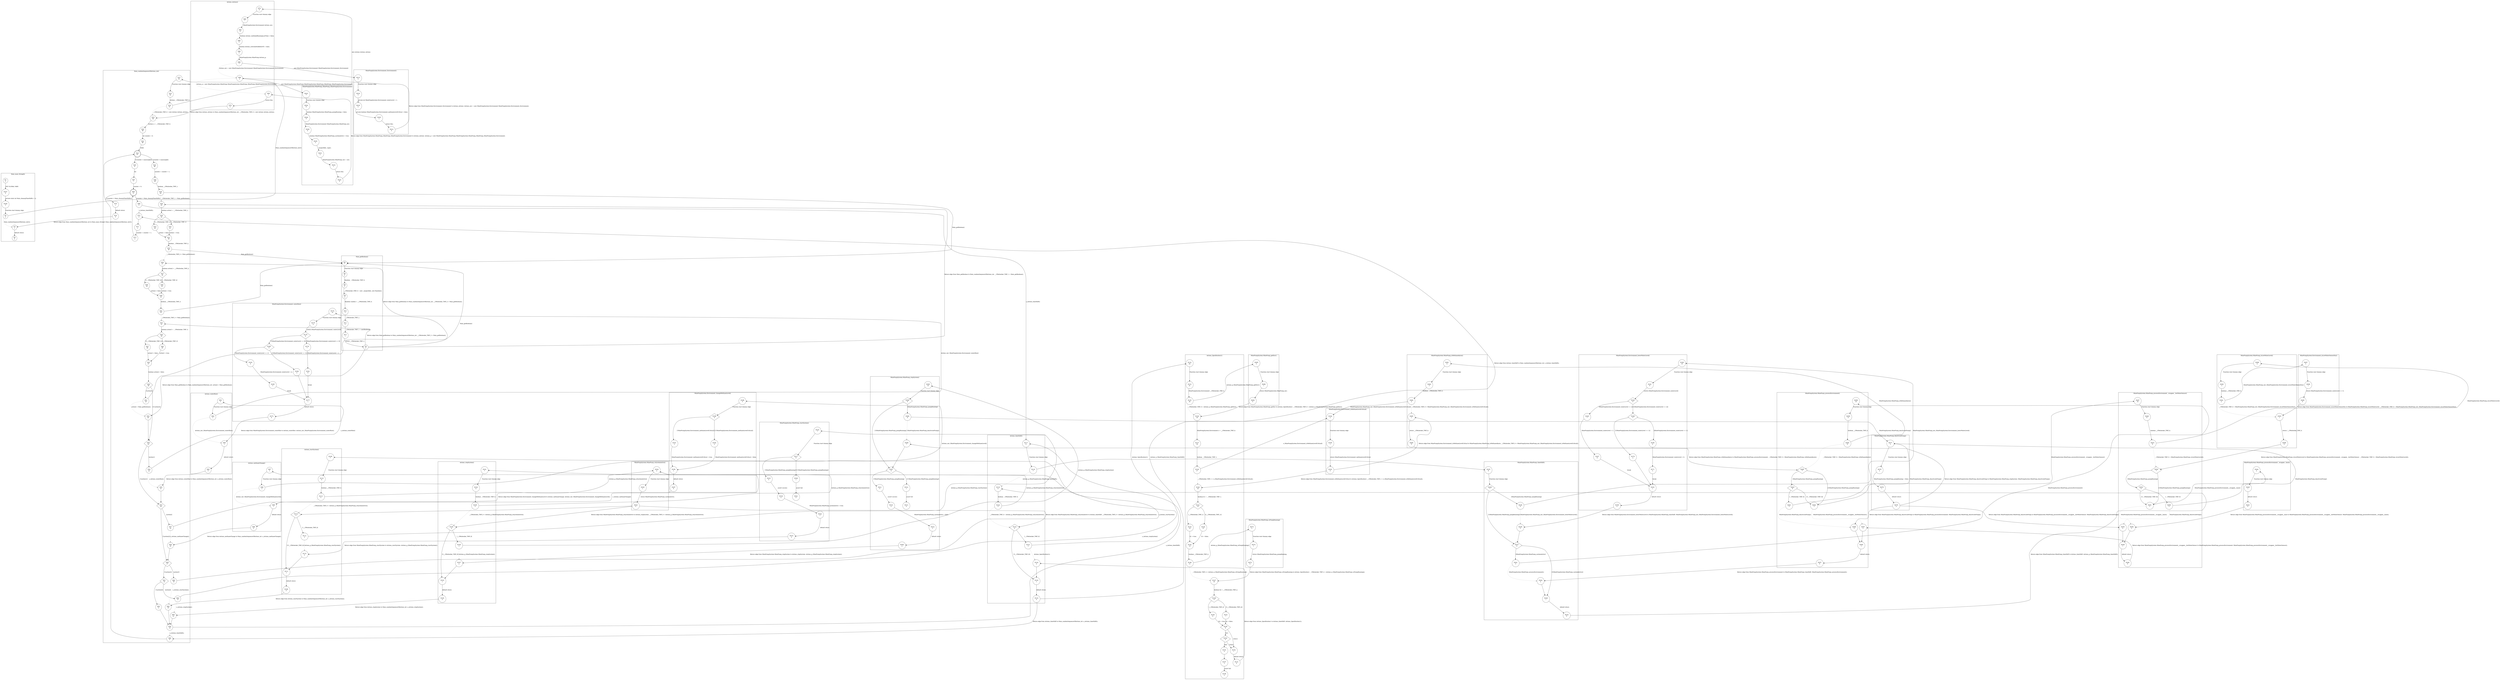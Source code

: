 digraph CFA {
1 [shape="circle" label="N1\n5"]
327 [shape="circle" label="N327\n4"]
328 [shape="circle" label="N328\n3"]
2 [shape="circle" label="N2\n2"]
15 [shape="circle" label="N15\n53"]
16 [shape="circle" label="N16\n52"]
18 [shape="circle" label="N18\n51"]
79 [shape="circle" label="N79\n8"]
80 [shape="circle" label="N80\n7"]
82 [shape="circle" label="N82\n6"]
84 [shape="circle" label="N84\n5"]
86 [shape="circle" label="N86\n4"]
88 [shape="circle" label="N88\n3"]
215 [shape="circle" label="N215\n4"]
216 [shape="circle" label="N216\n3"]
218 [shape="circle" label="N218\n2"]
220 [shape="circle" label="N220\n1"]
214 [shape="circle" label="N214\n0"]
89 [shape="circle" label="N89\n2"]
223 [shape="circle" label="N223\n7"]
224 [shape="circle" label="N224\n6"]
226 [shape="circle" label="N226\n5"]
228 [shape="circle" label="N228\n4"]
230 [shape="circle" label="N230\n3"]
231 [shape="circle" label="N231\n2"]
232 [shape="circle" label="N232\n1"]
222 [shape="circle" label="N222\n0"]
90 [shape="circle" label="N90\n1"]
78 [shape="circle" label="N78\n0"]
19 [shape="circle" label="N19\n50"]
20 [shape="circle" label="N20\n49"]
22 [shape="circle" label="N22\n48"]
23 [shape="doublecircle" label="N23\n47"]
24 [shape="circle" label="N24\n46"]
26 [shape="circle" label="N26\n45"]
28 [shape="circle" label="N28\n44"]
5 [shape="circle" label="N5\n7"]
6 [shape="circle" label="N6\n6"]
8 [shape="circle" label="N8\n5"]
9 [shape="circle" label="N9\n4"]
10 [shape="circle" label="N10\n3"]
12 [shape="circle" label="N12\n2"]
13 [shape="circle" label="N13\n1"]
4 [shape="circle" label="N4\n0"]
52 [shape="circle" label="N52\n24"]
50 [shape="diamond" label="N50\n23"]
54 [shape="circle" label="N54\n22"]
93 [shape="circle" label="N93\n3"]
94 [shape="circle" label="N94\n2"]
174 [shape="circle" label="N174\n10"]
175 [shape="circle" label="N175\n9"]
176 [shape="diamond" label="N176\n8"]
179 [shape="circle" label="N179\n7"]
181 [shape="circle" label="N181\n6"]
177 [shape="circle" label="N177\n1"]
173 [shape="circle" label="N173\n0"]
95 [shape="circle" label="N95\n1"]
92 [shape="circle" label="N92\n0"]
55 [shape="circle" label="N55\n21"]
53 [shape="diamond" label="N53\n20"]
57 [shape="circle" label="N57\n19"]
97 [shape="circle" label="N97\n3"]
98 [shape="circle" label="N98\n2"]
188 [shape="circle" label="N188\n5"]
189 [shape="diamond" label="N189\n4"]
191 [shape="circle" label="N191\n3"]
190 [shape="circle" label="N190\n1"]
187 [shape="circle" label="N187\n0"]
99 [shape="circle" label="N99\n1"]
96 [shape="circle" label="N96\n0"]
58 [shape="circle" label="N58\n18"]
56 [shape="diamond" label="N56\n17"]
60 [shape="circle" label="N60\n16"]
109 [shape="circle" label="N109\n7"]
110 [shape="circle" label="N110\n6"]
113 [shape="circle" label="N113\n5"]
324 [shape="circle" label="N324\n2"]
325 [shape="circle" label="N325\n1"]
323 [shape="circle" label="N323\n0"]
123 [shape="diamond" label="N123\n4"]
121 [shape="circle" label="N121\n3"]
132 [shape="circle" label="N132\n22"]
133 [shape="circle" label="N133\n21"]
135 [shape="circle" label="N135\n20"]
295 [shape="circle" label="N295\n2"]
296 [shape="circle" label="N296\n1"]
294 [shape="circle" label="N294\n0"]
136 [shape="circle" label="N136\n19"]
137 [shape="circle" label="N137\n18"]
139 [shape="circle" label="N139\n17"]
194 [shape="circle" label="N194\n2"]
195 [shape="circle" label="N195\n1"]
193 [shape="circle" label="N193\n0"]
285 [shape="circle" label="N285\n1"]
280 [shape="circle" label="N280\n0"]
265 [shape="diamond" label="N265\n7"]
263 [shape="diamond" label="N263\n6"]
261 [shape="circle" label="N261\n5"]
277 [shape="circle" label="N277\n3"]
278 [shape="circle" label="N278\n2"]
279 [shape="circle" label="N279\n1"]
276 [shape="circle" label="N276\n0"]
309 [shape="circle" label="N309\n7"]
307 [shape="diamond" label="N307\n6"]
311 [shape="circle" label="N311\n5"]
310 [shape="circle" label="N310\n4"]
314 [shape="circle" label="N314\n3"]
304 [shape="circle" label="N304\n2"]
107 [shape="circle" label="N107\n2"]
103 [shape="circle" label="N103\n1"]
100 [shape="circle" label="N100\n0"]
65 [shape="circle" label="N65\n12"]
59 [shape="circle" label="N59\n10"]
117 [shape="circle" label="N117\n8"]
118 [shape="circle" label="N118\n7"]
235 [shape="circle" label="N235\n8"]
236 [shape="diamond" label="N236\n7"]
238 [shape="circle" label="N238\n6"]
160 [shape="circle" label="N160\n10"]
161 [shape="circle" label="N161\n9"]
162 [shape="diamond" label="N162\n8"]
165 [shape="circle" label="N165\n7"]
167 [shape="circle" label="N167\n6"]
163 [shape="circle" label="N163\n1"]
159 [shape="circle" label="N159\n0"]
239 [shape="circle" label="N239\n5"]
237 [shape="diamond" label="N237\n4"]
241 [shape="circle" label="N241\n3"]
258 [shape="circle" label="N258\n10"]
259 [shape="circle" label="N259\n9"]
264 [shape="circle" label="N264\n8"]
281 [shape="circle" label="N281\n4"]
282 [shape="circle" label="N282\n3"]
284 [shape="circle" label="N284\n2"]
242 [shape="circle" label="N242\n2"]
240 [shape="circle" label="N240\n1"]
234 [shape="circle" label="N234\n0"]
119 [shape="circle" label="N119\n6"]
122 [shape="circle" label="N122\n5"]
166 [shape="diamond" label="N166\n5"]
169 [shape="circle" label="N169\n4"]
171 [shape="circle" label="N171\n3"]
170 [shape="circle" label="N170\n2"]
66 [shape="circle" label="N66\n9"]
312 [shape="circle" label="N312\n1"]
313 [shape="circle" label="N313\n0"]
255 [shape="circle" label="N255\n4"]
249 [shape="circle" label="N249\n1"]
246 [shape="circle" label="N246\n0"]
267 [shape="circle" label="N267\n2"]
260 [shape="circle" label="N260\n1"]
257 [shape="circle" label="N257\n0"]
266 [shape="circle" label="N266\n4"]
262 [shape="circle" label="N262\n3"]
247 [shape="circle" label="N247\n10"]
248 [shape="circle" label="N248\n9"]
253 [shape="circle" label="N253\n8"]
299 [shape="circle" label="N299\n4"]
300 [shape="circle" label="N300\n3"]
302 [shape="circle" label="N302\n2"]
207 [shape="circle" label="N207\n2"]
208 [shape="circle" label="N208\n1"]
206 [shape="circle" label="N206\n0"]
303 [shape="circle" label="N303\n1"]
298 [shape="circle" label="N298\n0"]
254 [shape="diamond" label="N254\n7"]
252 [shape="diamond" label="N252\n6"]
250 [shape="circle" label="N250\n5"]
251 [shape="circle" label="N251\n3"]
244 [shape="circle" label="N244\n2"]
245 [shape="circle" label="N245\n1"]
243 [shape="circle" label="N243\n0"]
256 [shape="circle" label="N256\n2"]
140 [shape="circle" label="N140\n16"]
141 [shape="diamond" label="N141\n15"]
143 [shape="circle" label="N143\n14"]
142 [shape="circle" label="N142\n12"]
146 [shape="circle" label="N146\n11"]
273 [shape="circle" label="N273\n2"]
274 [shape="circle" label="N274\n1"]
272 [shape="circle" label="N272\n0"]
147 [shape="circle" label="N147\n10"]
148 [shape="diamond" label="N148\n9"]
150 [shape="circle" label="N150\n8"]
149 [shape="diamond" label="N149\n6"]
154 [shape="diamond" label="N154\n5"]
153 [shape="circle" label="N153\n4"]
157 [shape="circle" label="N157\n3"]
158 [shape="circle" label="N158\n2"]
152 [shape="circle" label="N152\n1"]
131 [shape="circle" label="N131\n0"]
124 [shape="circle" label="N124\n2"]
120 [shape="circle" label="N120\n1"]
116 [shape="circle" label="N116\n0"]
72 [shape="circle" label="N72\n4"]
71 [shape="circle" label="N71\n3"]
73 [shape="circle" label="N73\n2"]
68 [shape="doublecircle" label="N68\n6"]
69 [shape="circle" label="N69\n5"]
70 [shape="circle" label="N70\n1"]
14 [shape="circle" label="N14\n0"]
3 [shape="circle" label="N3\n1"]
0 [shape="circle" label="N0\n0"]
151 [shape="circle" label="N151\n7"]
144 [shape="circle" label="N144\n13"]
106 [shape="diamond" label="N106\n4"]
104 [shape="circle" label="N104\n3"]
305 [shape="circle" label="N305\n10"]
306 [shape="diamond" label="N306\n9"]
308 [shape="circle" label="N308\n8"]
114 [shape="diamond" label="N114\n4"]
112 [shape="circle" label="N112\n3"]
316 [shape="circle" label="N316\n7"]
317 [shape="diamond" label="N317\n6"]
319 [shape="circle" label="N319\n5"]
318 [shape="circle" label="N318\n4"]
322 [shape="circle" label="N322\n3"]
315 [shape="circle" label="N315\n2"]
115 [shape="circle" label="N115\n2"]
111 [shape="circle" label="N111\n1"]
108 [shape="circle" label="N108\n0"]
62 [shape="circle" label="N62\n15"]
320 [shape="circle" label="N320\n1"]
321 [shape="circle" label="N321\n0"]
61 [shape="diamond" label="N61\n14"]
64 [shape="circle" label="N64\n13"]
101 [shape="circle" label="N101\n7"]
102 [shape="circle" label="N102\n6"]
105 [shape="circle" label="N105\n5"]
63 [shape="circle" label="N63\n11"]
192 [shape="circle" label="N192\n2"]
180 [shape="diamond" label="N180\n5"]
183 [shape="circle" label="N183\n4"]
185 [shape="circle" label="N185\n3"]
184 [shape="circle" label="N184\n2"]
43 [shape="circle" label="N43\n31"]
44 [shape="diamond" label="N44\n30"]
46 [shape="circle" label="N46\n29"]
45 [shape="circle" label="N45\n27"]
49 [shape="diamond" label="N49\n26"]
51 [shape="circle" label="N51\n25"]
47 [shape="circle" label="N47\n28"]
36 [shape="circle" label="N36\n37"]
37 [shape="diamond" label="N37\n36"]
39 [shape="circle" label="N39\n35"]
38 [shape="circle" label="N38\n33"]
42 [shape="circle" label="N42\n32"]
40 [shape="circle" label="N40\n34"]
29 [shape="circle" label="N29\n43"]
30 [shape="diamond" label="N30\n42"]
32 [shape="circle" label="N32\n41"]
31 [shape="circle" label="N31\n39"]
35 [shape="circle" label="N35\n38"]
33 [shape="circle" label="N33\n40"]
25 [shape="circle" label="N25\n8"]
67 [shape="circle" label="N67\n7"]
node [shape="circle"]
subgraph cluster_Actions_Actions {
label="Actions_Actions()"
79 -> 80 [label="Function start dummy edge"]
80 -> 82 [label=" MinePumpSystem.Environment Actions_env;"]
82 -> 84 [label=" boolean Actions_methAndRunningLastTime = false;"]
84 -> 86 [label=" boolean Actions_switchedOnBeforeTS = false;"]
86 -> 88 [label=" MinePumpSystem.MinePump Actions_p;"]
88 -> 89 [label="Actions_env = new MinePumpSystem.Environment MinePumpSystem.Environment_Environment;" style="dotted" arrowhead="empty"]
89 -> 90 [label="Actions_p = new MinePumpSystem.MinePump MinePumpSystem.MinePump_MinePump_MinePumpSystem.Environment;" style="dotted" arrowhead="empty"]
90 -> 78 [label="return this;"]}
subgraph cluster_Actions_Specification1 {
label="Actions_Specification1()"
132 -> 133 [label="Function start dummy edge"]
133 -> 135 [label="MinePumpSystem.Environment __CPAchecker_TMP_0;"]
135 -> 136 [label="__CPAchecker_TMP_0 = Actions_p_MinePumpSystem.MinePump_getEnv();" style="dotted" arrowhead="empty"]
136 -> 137 [label="MinePumpSystem.Environment e = __CPAchecker_TMP_0;"]
137 -> 139 [label="boolean __CPAchecker_TMP_1;"]
139 -> 140 [label="__CPAchecker_TMP_1 = e_MinePumpSystem.Environment_isMethaneLevelCritical();" style="dotted" arrowhead="empty"]
140 -> 141 [label="boolean b1 = __CPAchecker_TMP_1;"]
141 -> 144 [label="[!(__CPAchecker_TMP_1)]"]
141 -> 143 [label="[__CPAchecker_TMP_1]"]
143 -> 142 [label="b1 = true;"]
142 -> 146 [label="boolean __CPAchecker_TMP_2;"]
146 -> 147 [label="__CPAchecker_TMP_2 = Actions_p_MinePumpSystem.MinePump_isPumpRunning();" style="dotted" arrowhead="empty"]
147 -> 148 [label="boolean b2 = __CPAchecker_TMP_2;"]
148 -> 151 [label="[!(__CPAchecker_TMP_2)]"]
148 -> 150 [label="[__CPAchecker_TMP_2]"]
150 -> 149 [label="b2 = true;"]
149 -> 152 [label="[!(b1)]"]
149 -> 154 [label="[b1]"]
154 -> 152 [label="[!(b2)]"]
154 -> 153 [label="[b2]"]
153 -> 157 [label=""]
157 -> 158 [label="assert fail"]
152 -> 131 [label="default return"]
151 -> 149 [label="b2 = false;"]
144 -> 142 [label="b1 = false;"]}
subgraph cluster_Actions_getSystemState {
label="Actions_getSystemState()"
}
subgraph cluster_Actions_methaneChange {
label="Actions_methaneChange()"
97 -> 98 [label="Function start dummy edge"]
98 -> 99 [label="Actions_env_MinePumpSystem.Environment_changeMethaneLevel();" style="dotted" arrowhead="empty"]
99 -> 96 [label="default return"]}
subgraph cluster_Actions_startSystem {
label="Actions_startSystem()"
109 -> 110 [label="Function start dummy edge"]
110 -> 113 [label="boolean __CPAchecker_TMP_0;"]
113 -> 114 [label="__CPAchecker_TMP_0 = Actions_p_MinePumpSystem.MinePump_isSystemActive();" style="dotted" arrowhead="empty"]
114 -> 111 [label="[!(!__CPAchecker_TMP_0)]"]
114 -> 112 [label="[!__CPAchecker_TMP_0]"]
112 -> 115 [label="Actions_p_MinePumpSystem.MinePump_startSystem();" style="dotted" arrowhead="empty"]
115 -> 111 [label=""]
111 -> 108 [label="default return"]}
subgraph cluster_Actions_stopSystem {
label="Actions_stopSystem()"
107 -> 103 [label=""]
103 -> 100 [label="default return"]
106 -> 103 [label="[!(__CPAchecker_TMP_0)]"]
106 -> 104 [label="[__CPAchecker_TMP_0]"]
104 -> 107 [label="Actions_p_MinePumpSystem.MinePump_stopSystem();" style="dotted" arrowhead="empty"]
101 -> 102 [label="Function start dummy edge"]
102 -> 105 [label="boolean __CPAchecker_TMP_0;"]
105 -> 106 [label="__CPAchecker_TMP_0 = Actions_p_MinePumpSystem.MinePump_isSystemActive();" style="dotted" arrowhead="empty"]}
subgraph cluster_Actions_timeShift {
label="Actions_timeShift()"
123 -> 120 [label="[!(__CPAchecker_TMP_0)]"]
123 -> 121 [label="[__CPAchecker_TMP_0]"]
121 -> 124 [label="Actions_Specification1();" style="dotted" arrowhead="empty"]
117 -> 118 [label="Function start dummy edge"]
118 -> 119 [label="Actions_p_MinePumpSystem.MinePump_timeShift();" style="dotted" arrowhead="empty"]
119 -> 122 [label="boolean __CPAchecker_TMP_0;"]
122 -> 123 [label="__CPAchecker_TMP_0 = Actions_p_MinePumpSystem.MinePump_isSystemActive();" style="dotted" arrowhead="empty"]
124 -> 120 [label=""]
120 -> 116 [label="default return"]}
subgraph cluster_Actions_waterRise {
label="Actions_waterRise()"
93 -> 94 [label="Function start dummy edge"]
94 -> 95 [label="Actions_env_MinePumpSystem.Environment_waterRise();" style="dotted" arrowhead="empty"]
95 -> 92 [label="default return"]}
subgraph cluster_Main_Main {
label="Main_Main()"
}
subgraph cluster_Main_getBoolean {
label="Main_getBoolean()"
5 -> 6 [label="Function start dummy edge"]
6 -> 8 [label="Random __CPAchecker_TMP_0;"]
8 -> 9 [label="__CPAchecker_TMP_0 = new _unspecified_ new Random();"]
9 -> 10 [label="Random random = __CPAchecker_TMP_0;"]
10 -> 12 [label="__CPAchecker_TMP_1;"]
12 -> 13 [label="__CPAchecker_TMP_1 = nextBoolean();"]
13 -> 4 [label="return __CPAchecker_TMP_1;"]}
subgraph cluster_Main_main_String_array {
label="Main_main_String[]()"
1 -> 327 [label="INIT GLOBAL VARS"]
327 -> 328 [label="private static int Main_cleanupTimeShifts = 2;"]
328 -> 2 [label="Function start dummy edge"]
2 -> 3 [label="Main_randomSequenceOfActions_int(3);" style="dotted" arrowhead="empty"]
3 -> 0 [label="default return"]}
subgraph cluster_Main_randomSequenceOfActions_int {
label="Main_randomSequenceOfActions_int()"
15 -> 16 [label="Function start dummy edge"]
16 -> 18 [label="Actions __CPAchecker_TMP_0;"]
18 -> 19 [label="__CPAchecker_TMP_0 = new Actions Actions_Actions;" style="dotted" arrowhead="empty"]
19 -> 20 [label="Actions a = __CPAchecker_TMP_0;"]
20 -> 22 [label="int counter = 0;"]
22 -> 23 [label="while"]
23 -> 25 [label="[!(counter < maxLength)]"]
23 -> 24 [label="[counter < maxLength]"]
24 -> 26 [label="counter = counter + 1;"]
26 -> 28 [label="boolean __CPAchecker_TMP_1;"]
28 -> 29 [label="__CPAchecker_TMP_1 = Main_getBoolean();" style="dotted" arrowhead="empty"]
52 -> 50 [label=""]
50 -> 53 [label="[!(action1)]"]
50 -> 54 [label="[action1]"]
54 -> 55 [label="a_Actions_waterRise();" style="dotted" arrowhead="empty"]
55 -> 53 [label=""]
53 -> 56 [label="[!(action2)]"]
53 -> 57 [label="[action2]"]
57 -> 58 [label="a_Actions_methaneChange();" style="dotted" arrowhead="empty"]
58 -> 56 [label=""]
56 -> 61 [label="[!(action3)]"]
56 -> 60 [label="[action3]"]
60 -> 62 [label="a_Actions_startSystem();" style="dotted" arrowhead="empty"]
65 -> 59 [label=""]
59 -> 66 [label="a_Actions_timeShift();" style="dotted" arrowhead="empty"]
66 -> 23 [label=""]
72 -> 71 [label=""]
71 -> 73 [label="counter = counter + 1;"]
73 -> 68 [label=""]
68 -> 70 [label="[!(counter < Main_cleanupTimeShifts)]"]
68 -> 69 [label="[counter < Main_cleanupTimeShifts]"]
69 -> 72 [label="a_Actions_timeShift();" style="dotted" arrowhead="empty"]
70 -> 14 [label="default return"]
62 -> 59 [label=""]
61 -> 63 [label="[!(action4)]"]
61 -> 64 [label="[action4]"]
64 -> 65 [label="a_Actions_stopSystem();" style="dotted" arrowhead="empty"]
63 -> 59 [label=""]
43 -> 44 [label="boolean action3 = __CPAchecker_TMP_3;"]
44 -> 47 [label="[!(__CPAchecker_TMP_3)]"]
44 -> 46 [label="[__CPAchecker_TMP_3]"]
46 -> 45 [label="action3 = true;"]
45 -> 49 [label="boolean action4 = false;"]
49 -> 50 [label="[!(!action3)]"]
49 -> 51 [label="[!action3]"]
51 -> 52 [label="action4 = Main_getBoolean();" style="dotted" arrowhead="empty"]
47 -> 45 [label="action3 = false;"]
36 -> 37 [label="boolean action2 = __CPAchecker_TMP_2;"]
37 -> 40 [label="[!(__CPAchecker_TMP_2)]"]
37 -> 39 [label="[__CPAchecker_TMP_2]"]
39 -> 38 [label="action2 = true;"]
38 -> 42 [label="boolean __CPAchecker_TMP_3;"]
42 -> 43 [label="__CPAchecker_TMP_3 = Main_getBoolean();" style="dotted" arrowhead="empty"]
40 -> 38 [label="action2 = false;"]
29 -> 30 [label="boolean action1 = __CPAchecker_TMP_1;"]
30 -> 33 [label="[!(__CPAchecker_TMP_1)]"]
30 -> 32 [label="[__CPAchecker_TMP_1]"]
32 -> 31 [label="action1 = true;"]
31 -> 35 [label="boolean __CPAchecker_TMP_2;"]
35 -> 36 [label="__CPAchecker_TMP_2 = Main_getBoolean();" style="dotted" arrowhead="empty"]
33 -> 31 [label="action1 = false;"]
25 -> 67 [label="for"]
67 -> 68 [label="counter = 0;"]}
subgraph cluster_MinePumpSystem_Environment_Environment {
label="MinePumpSystem.Environment_Environment()"
215 -> 216 [label="Function start dummy edge"]
216 -> 218 [label="private int MinePumpSystem.Environment_waterLevel = 1;"]
218 -> 220 [label="private boolean MinePumpSystem.Environment_methaneLevelCritical = false;"]
220 -> 214 [label="return this;"]}
subgraph cluster_MinePumpSystem_Environment_changeMethaneLevel {
label="MinePumpSystem.Environment_changeMethaneLevel()"
188 -> 189 [label="Function start dummy edge"]
189 -> 192 [label="[!(!MinePumpSystem.Environment_methaneLevelCritical)]"]
189 -> 191 [label="[!MinePumpSystem.Environment_methaneLevelCritical]"]
191 -> 190 [label="MinePumpSystem.Environment_methaneLevelCritical = true;"]
190 -> 187 [label="default return"]
192 -> 190 [label="MinePumpSystem.Environment_methaneLevelCritical = false;"]}
subgraph cluster_MinePumpSystem_Environment_getWaterLevel {
label="MinePumpSystem.Environment_getWaterLevel()"
}
subgraph cluster_MinePumpSystem_Environment_isHighWaterSensorDry {
label="MinePumpSystem.Environment_isHighWaterSensorDry()"
}
subgraph cluster_MinePumpSystem_Environment_isLowWaterSensorDry {
label="MinePumpSystem.Environment_isLowWaterSensorDry()"
207 -> 208 [label="Function start dummy edge"]
208 -> 206 [label="return MinePumpSystem.Environment_waterLevel == 0;"]}
subgraph cluster_MinePumpSystem_Environment_isMethaneLevelCritical {
label="MinePumpSystem.Environment_isMethaneLevelCritical()"
194 -> 195 [label="Function start dummy edge"]
195 -> 193 [label="return MinePumpSystem.Environment_methaneLevelCritical;"]}
subgraph cluster_MinePumpSystem_Environment_lowerWaterLevel {
label="MinePumpSystem.Environment_lowerWaterLevel()"
160 -> 161 [label="Function start dummy edge"]
161 -> 162 [label="switch (MinePumpSystem.Environment_waterLevel)"]
162 -> 166 [label="[!(MinePumpSystem.Environment_waterLevel == 2)]"]
162 -> 165 [label="[MinePumpSystem.Environment_waterLevel == 2]"]
165 -> 167 [label="MinePumpSystem.Environment_waterLevel = 1;"]
167 -> 163 [label="break"]
163 -> 159 [label="default return"]
166 -> 170 [label="[!(MinePumpSystem.Environment_waterLevel == 1)]"]
166 -> 169 [label="[MinePumpSystem.Environment_waterLevel == 1]"]
169 -> 171 [label="MinePumpSystem.Environment_waterLevel = 0;"]
171 -> 163 [label="break"]
170 -> 163 [label=""]}
subgraph cluster_MinePumpSystem_Environment_toString {
label="MinePumpSystem.Environment_toString()"
}
subgraph cluster_MinePumpSystem_Environment_waterRise {
label="MinePumpSystem.Environment_waterRise()"
174 -> 175 [label="Function start dummy edge"]
175 -> 176 [label="switch (MinePumpSystem.Environment_waterLevel)"]
176 -> 180 [label="[!(MinePumpSystem.Environment_waterLevel == 0)]"]
176 -> 179 [label="[MinePumpSystem.Environment_waterLevel == 0]"]
179 -> 181 [label="MinePumpSystem.Environment_waterLevel = 1;"]
181 -> 177 [label="break"]
177 -> 173 [label="default return"]
180 -> 184 [label="[!(MinePumpSystem.Environment_waterLevel == 1)]"]
180 -> 183 [label="[MinePumpSystem.Environment_waterLevel == 1]"]
183 -> 185 [label="MinePumpSystem.Environment_waterLevel = 2;"]
185 -> 177 [label="break"]
184 -> 177 [label=""]}
subgraph cluster_MinePumpSystem_MinePump_MinePump_MinePumpSystem_Environment {
label="MinePumpSystem.MinePump_MinePump_MinePumpSystem.Environment()"
223 -> 224 [label="Function start dummy edge"]
224 -> 226 [label=" boolean MinePumpSystem.MinePump_pumpRunning = false;"]
226 -> 228 [label=" MinePumpSystem.Environment MinePumpSystem.MinePump_env;"]
228 -> 230 [label=" boolean MinePumpSystem.MinePump_systemActive = true;"]
230 -> 231 [label="_unspecified_ super;"]
231 -> 232 [label="MinePumpSystem.MinePump_env = env;"]
232 -> 222 [label="return this;"]}
subgraph cluster_MinePumpSystem_MinePump_activatePump {
label="MinePumpSystem.MinePump_activatePump()"
}
subgraph cluster_MinePumpSystem_MinePump_deactivatePump {
label="MinePumpSystem.MinePump_deactivatePump()"
277 -> 278 [label="Function start dummy edge"]
278 -> 279 [label="MinePumpSystem.MinePump_pumpRunning = false;"]
279 -> 276 [label="default return"]}
subgraph cluster_MinePumpSystem_MinePump_getEnv {
label="MinePumpSystem.MinePump_getEnv()"
295 -> 296 [label="Function start dummy edge"]
296 -> 294 [label="return MinePumpSystem.MinePump_env;"]}
subgraph cluster_MinePumpSystem_MinePump_isLowWaterLevel {
label="MinePumpSystem.MinePump_isLowWaterLevel()"
299 -> 300 [label="Function start dummy edge"]
300 -> 302 [label="boolean __CPAchecker_TMP_0;"]
302 -> 303 [label="__CPAchecker_TMP_0 = MinePumpSystem.MinePump_env_MinePumpSystem.Environment_isLowWaterSensorDry();" style="dotted" arrowhead="empty"]
303 -> 298 [label="return !__CPAchecker_TMP_0;"]}
subgraph cluster_MinePumpSystem_MinePump_isMethaneAlarm {
label="MinePumpSystem.MinePump_isMethaneAlarm()"
285 -> 280 [label="return __CPAchecker_TMP_0;"]
281 -> 282 [label="Function start dummy edge"]
282 -> 284 [label="boolean __CPAchecker_TMP_0;"]
284 -> 285 [label="__CPAchecker_TMP_0 = MinePumpSystem.MinePump_env_MinePumpSystem.Environment_isMethaneLevelCritical();" style="dotted" arrowhead="empty"]}
subgraph cluster_MinePumpSystem_MinePump_isPumpRunning {
label="MinePumpSystem.MinePump_isPumpRunning()"
273 -> 274 [label="Function start dummy edge"]
274 -> 272 [label="return MinePumpSystem.MinePump_pumpRunning;"]}
subgraph cluster_MinePumpSystem_MinePump_isSystemActive {
label="MinePumpSystem.MinePump_isSystemActive()"
324 -> 325 [label="Function start dummy edge"]
325 -> 323 [label="return MinePumpSystem.MinePump_systemActive;"]}
subgraph cluster_MinePumpSystem_MinePump_processEnvironment {
label="MinePumpSystem.MinePump_processEnvironment()"
265 -> 262 [label="[!(MinePumpSystem.MinePump_pumpRunning)]"]
265 -> 263 [label="[MinePumpSystem.MinePump_pumpRunning]"]
263 -> 262 [label="[!(__CPAchecker_TMP_0)]"]
263 -> 261 [label="[__CPAchecker_TMP_0]"]
261 -> 266 [label="MinePumpSystem.MinePump_deactivatePump();" style="dotted" arrowhead="empty"]
258 -> 259 [label="Function start dummy edge"]
259 -> 264 [label="boolean __CPAchecker_TMP_0;"]
264 -> 265 [label="__CPAchecker_TMP_0 = MinePumpSystem.MinePump_isMethaneAlarm();" style="dotted" arrowhead="empty"]
267 -> 260 [label=""]
260 -> 257 [label="default return"]
266 -> 260 [label=""]
262 -> 267 [label="MinePumpSystem.MinePump_processEnvironment__wrappee__lowWaterSensor();" style="dotted" arrowhead="empty"]}
subgraph cluster_MinePumpSystem_MinePump_processEnvironment__wrappee__base {
label="MinePumpSystem.MinePump_processEnvironment__wrappee__base()"
244 -> 245 [label="Function start dummy edge"]
245 -> 243 [label="default return"]}
subgraph cluster_MinePumpSystem_MinePump_processEnvironment__wrappee__lowWaterSensor {
label="MinePumpSystem.MinePump_processEnvironment__wrappee__lowWaterSensor()"
255 -> 249 [label=""]
249 -> 246 [label="default return"]
247 -> 248 [label="Function start dummy edge"]
248 -> 253 [label="boolean __CPAchecker_TMP_0;"]
253 -> 254 [label="__CPAchecker_TMP_0 = MinePumpSystem.MinePump_isLowWaterLevel();" style="dotted" arrowhead="empty"]
254 -> 251 [label="[!(MinePumpSystem.MinePump_pumpRunning)]"]
254 -> 252 [label="[MinePumpSystem.MinePump_pumpRunning]"]
252 -> 251 [label="[!(__CPAchecker_TMP_0)]"]
252 -> 250 [label="[__CPAchecker_TMP_0]"]
250 -> 255 [label="MinePumpSystem.MinePump_deactivatePump();" style="dotted" arrowhead="empty"]
251 -> 256 [label="MinePumpSystem.MinePump_processEnvironment__wrappee__base();" style="dotted" arrowhead="empty"]
256 -> 249 [label=""]}
subgraph cluster_MinePumpSystem_MinePump_startSystem {
label="MinePumpSystem.MinePump_startSystem()"
316 -> 317 [label="Function start dummy edge"]
317 -> 320 [label="[!(!MinePumpSystem.MinePump_pumpRunning)]"]
317 -> 319 [label="[!MinePumpSystem.MinePump_pumpRunning]"]
319 -> 318 [label="assert success"]
318 -> 322 [label="MinePumpSystem.MinePump_systemActive = true;"]
322 -> 315 [label="default return"]
320 -> 321 [label="assert fail"]}
subgraph cluster_MinePumpSystem_MinePump_stopSystem {
label="MinePumpSystem.MinePump_stopSystem()"
309 -> 307 [label=""]
307 -> 312 [label="[!(!MinePumpSystem.MinePump_pumpRunning)]"]
307 -> 311 [label="[!MinePumpSystem.MinePump_pumpRunning]"]
311 -> 310 [label="assert success"]
310 -> 314 [label="MinePumpSystem.MinePump_systemActive = false;"]
314 -> 304 [label="default return"]
312 -> 313 [label="assert fail"]
305 -> 306 [label="Function start dummy edge"]
306 -> 307 [label="[!(MinePumpSystem.MinePump_pumpRunning)]"]
306 -> 308 [label="[MinePumpSystem.MinePump_pumpRunning]"]
308 -> 309 [label="MinePumpSystem.MinePump_deactivatePump();" style="dotted" arrowhead="empty"]}
subgraph cluster_MinePumpSystem_MinePump_timeShift {
label="MinePumpSystem.MinePump_timeShift()"
235 -> 236 [label="Function start dummy edge"]
236 -> 237 [label="[!(MinePumpSystem.MinePump_pumpRunning)]"]
236 -> 238 [label="[MinePumpSystem.MinePump_pumpRunning]"]
238 -> 239 [label="MinePumpSystem.MinePump_env_MinePumpSystem.Environment_lowerWaterLevel();" style="dotted" arrowhead="empty"]
239 -> 237 [label=""]
237 -> 240 [label="[!(MinePumpSystem.MinePump_systemActive)]"]
237 -> 241 [label="[MinePumpSystem.MinePump_systemActive]"]
241 -> 242 [label="MinePumpSystem.MinePump_processEnvironment();" style="dotted" arrowhead="empty"]
242 -> 240 [label=""]
240 -> 234 [label="default return"]}
subgraph cluster_MinePumpSystem_MinePump_toString {
label="MinePumpSystem.MinePump_toString()"
}
2 -> 15 [label="Main_randomSequenceOfActions_int(3)"]
18 -> 79 [label="new Actions Actions_Actions"]
88 -> 215 [label="new MinePumpSystem.Environment MinePumpSystem.Environment_Environment"]
214 -> 89 [label="Return edge from MinePumpSystem.Environment_Environment to Actions_Actions: Actions_env = new MinePumpSystem.Environment MinePumpSystem.Environment_Environment;"]
89 -> 223 [label="new MinePumpSystem.MinePump MinePumpSystem.MinePump_MinePump_MinePumpSystem.Environment"]
222 -> 90 [label="Return edge from MinePumpSystem.MinePump_MinePump_MinePumpSystem.Environment to Actions_Actions: Actions_p = new MinePumpSystem.MinePump MinePumpSystem.MinePump_MinePump_MinePumpSystem.Environment;"]
78 -> 19 [label="Return edge from Actions_Actions to Main_randomSequenceOfActions_int: __CPAchecker_TMP_0 = new Actions Actions_Actions;"]
28 -> 5 [label="Main_getBoolean()"]
4 -> 29 [label="Return edge from Main_getBoolean to Main_randomSequenceOfActions_int: __CPAchecker_TMP_1 = Main_getBoolean();"]
4 -> 36 [label="Return edge from Main_getBoolean to Main_randomSequenceOfActions_int: __CPAchecker_TMP_2 = Main_getBoolean();"]
4 -> 43 [label="Return edge from Main_getBoolean to Main_randomSequenceOfActions_int: __CPAchecker_TMP_3 = Main_getBoolean();"]
4 -> 52 [label="Return edge from Main_getBoolean to Main_randomSequenceOfActions_int: action4 = Main_getBoolean();"]
54 -> 93 [label="a_Actions_waterRise()"]
94 -> 174 [label="Actions_env_MinePumpSystem.Environment_waterRise()"]
173 -> 95 [label="Return edge from MinePumpSystem.Environment_waterRise to Actions_waterRise: Actions_env_MinePumpSystem.Environment_waterRise();"]
92 -> 55 [label="Return edge from Actions_waterRise to Main_randomSequenceOfActions_int: a_Actions_waterRise();"]
57 -> 97 [label="a_Actions_methaneChange()"]
98 -> 188 [label="Actions_env_MinePumpSystem.Environment_changeMethaneLevel()"]
187 -> 99 [label="Return edge from MinePumpSystem.Environment_changeMethaneLevel to Actions_methaneChange: Actions_env_MinePumpSystem.Environment_changeMethaneLevel();"]
96 -> 58 [label="Return edge from Actions_methaneChange to Main_randomSequenceOfActions_int: a_Actions_methaneChange();"]
60 -> 109 [label="a_Actions_startSystem()"]
113 -> 324 [label="Actions_p_MinePumpSystem.MinePump_isSystemActive()"]
323 -> 114 [label="Return edge from MinePumpSystem.MinePump_isSystemActive to Actions_startSystem: __CPAchecker_TMP_0 = Actions_p_MinePumpSystem.MinePump_isSystemActive();"]
323 -> 106 [label="Return edge from MinePumpSystem.MinePump_isSystemActive to Actions_stopSystem: __CPAchecker_TMP_0 = Actions_p_MinePumpSystem.MinePump_isSystemActive();"]
323 -> 123 [label="Return edge from MinePumpSystem.MinePump_isSystemActive to Actions_timeShift: __CPAchecker_TMP_0 = Actions_p_MinePumpSystem.MinePump_isSystemActive();"]
121 -> 132 [label="Actions_Specification1()"]
135 -> 295 [label="Actions_p_MinePumpSystem.MinePump_getEnv()"]
294 -> 136 [label="Return edge from MinePumpSystem.MinePump_getEnv to Actions_Specification1: __CPAchecker_TMP_0 = Actions_p_MinePumpSystem.MinePump_getEnv();"]
139 -> 194 [label="e_MinePumpSystem.Environment_isMethaneLevelCritical()"]
193 -> 140 [label="Return edge from MinePumpSystem.Environment_isMethaneLevelCritical to Actions_Specification1: __CPAchecker_TMP_1 = e_MinePumpSystem.Environment_isMethaneLevelCritical();"]
193 -> 285 [label="Return edge from MinePumpSystem.Environment_isMethaneLevelCritical to MinePumpSystem.MinePump_isMethaneAlarm: __CPAchecker_TMP_0 = MinePumpSystem.MinePump_env_MinePumpSystem.Environment_isMethaneLevelCritical();"]
280 -> 265 [label="Return edge from MinePumpSystem.MinePump_isMethaneAlarm to MinePumpSystem.MinePump_processEnvironment: __CPAchecker_TMP_0 = MinePumpSystem.MinePump_isMethaneAlarm();"]
261 -> 277 [label="MinePumpSystem.MinePump_deactivatePump()"]
276 -> 266 [label="Return edge from MinePumpSystem.MinePump_deactivatePump to MinePumpSystem.MinePump_processEnvironment: MinePumpSystem.MinePump_deactivatePump();"]
276 -> 255 [label="Return edge from MinePumpSystem.MinePump_deactivatePump to MinePumpSystem.MinePump_processEnvironment__wrappee__lowWaterSensor: MinePumpSystem.MinePump_deactivatePump();"]
276 -> 309 [label="Return edge from MinePumpSystem.MinePump_deactivatePump to MinePumpSystem.MinePump_stopSystem: MinePumpSystem.MinePump_deactivatePump();"]
304 -> 107 [label="Return edge from MinePumpSystem.MinePump_stopSystem to Actions_stopSystem: Actions_p_MinePumpSystem.MinePump_stopSystem();"]
100 -> 65 [label="Return edge from Actions_stopSystem to Main_randomSequenceOfActions_int: a_Actions_stopSystem();"]
59 -> 117 [label="a_Actions_timeShift()"]
118 -> 235 [label="Actions_p_MinePumpSystem.MinePump_timeShift()"]
238 -> 160 [label="MinePumpSystem.MinePump_env_MinePumpSystem.Environment_lowerWaterLevel()"]
159 -> 239 [label="Return edge from MinePumpSystem.Environment_lowerWaterLevel to MinePumpSystem.MinePump_timeShift: MinePumpSystem.MinePump_env_MinePumpSystem.Environment_lowerWaterLevel();"]
241 -> 258 [label="MinePumpSystem.MinePump_processEnvironment()"]
264 -> 281 [label="MinePumpSystem.MinePump_isMethaneAlarm()"]
284 -> 194 [label="MinePumpSystem.MinePump_env_MinePumpSystem.Environment_isMethaneLevelCritical()"]
234 -> 119 [label="Return edge from MinePumpSystem.MinePump_timeShift to Actions_timeShift: Actions_p_MinePumpSystem.MinePump_timeShift();"]
122 -> 324 [label="Actions_p_MinePumpSystem.MinePump_isSystemActive()"]
246 -> 267 [label="Return edge from MinePumpSystem.MinePump_processEnvironment__wrappee__lowWaterSensor to MinePumpSystem.MinePump_processEnvironment: MinePumpSystem.MinePump_processEnvironment__wrappee__lowWaterSensor();"]
257 -> 242 [label="Return edge from MinePumpSystem.MinePump_processEnvironment to MinePumpSystem.MinePump_timeShift: MinePumpSystem.MinePump_processEnvironment();"]
262 -> 247 [label="MinePumpSystem.MinePump_processEnvironment__wrappee__lowWaterSensor()"]
253 -> 299 [label="MinePumpSystem.MinePump_isLowWaterLevel()"]
302 -> 207 [label="MinePumpSystem.MinePump_env_MinePumpSystem.Environment_isLowWaterSensorDry()"]
206 -> 303 [label="Return edge from MinePumpSystem.Environment_isLowWaterSensorDry to MinePumpSystem.MinePump_isLowWaterLevel: __CPAchecker_TMP_0 = MinePumpSystem.MinePump_env_MinePumpSystem.Environment_isLowWaterSensorDry();"]
298 -> 254 [label="Return edge from MinePumpSystem.MinePump_isLowWaterLevel to MinePumpSystem.MinePump_processEnvironment__wrappee__lowWaterSensor: __CPAchecker_TMP_0 = MinePumpSystem.MinePump_isLowWaterLevel();"]
250 -> 277 [label="MinePumpSystem.MinePump_deactivatePump()"]
251 -> 244 [label="MinePumpSystem.MinePump_processEnvironment__wrappee__base()"]
243 -> 256 [label="Return edge from MinePumpSystem.MinePump_processEnvironment__wrappee__base to MinePumpSystem.MinePump_processEnvironment__wrappee__lowWaterSensor: MinePumpSystem.MinePump_processEnvironment__wrappee__base();"]
146 -> 273 [label="Actions_p_MinePumpSystem.MinePump_isPumpRunning()"]
272 -> 147 [label="Return edge from MinePumpSystem.MinePump_isPumpRunning to Actions_Specification1: __CPAchecker_TMP_2 = Actions_p_MinePumpSystem.MinePump_isPumpRunning();"]
131 -> 124 [label="Return edge from Actions_Specification1 to Actions_timeShift: Actions_Specification1();"]
116 -> 66 [label="Return edge from Actions_timeShift to Main_randomSequenceOfActions_int: a_Actions_timeShift();"]
116 -> 72 [label="Return edge from Actions_timeShift to Main_randomSequenceOfActions_int: a_Actions_timeShift();"]
69 -> 117 [label="a_Actions_timeShift()"]
14 -> 3 [label="Return edge from Main_randomSequenceOfActions_int to Main_main_String[]: Main_randomSequenceOfActions_int(3);"]
104 -> 305 [label="Actions_p_MinePumpSystem.MinePump_stopSystem()"]
308 -> 277 [label="MinePumpSystem.MinePump_deactivatePump()"]
112 -> 316 [label="Actions_p_MinePumpSystem.MinePump_startSystem()"]
315 -> 115 [label="Return edge from MinePumpSystem.MinePump_startSystem to Actions_startSystem: Actions_p_MinePumpSystem.MinePump_startSystem();"]
108 -> 62 [label="Return edge from Actions_startSystem to Main_randomSequenceOfActions_int: a_Actions_startSystem();"]
64 -> 101 [label="a_Actions_stopSystem()"]
105 -> 324 [label="Actions_p_MinePumpSystem.MinePump_isSystemActive()"]
51 -> 5 [label="Main_getBoolean()"]
42 -> 5 [label="Main_getBoolean()"]
35 -> 5 [label="Main_getBoolean()"]}